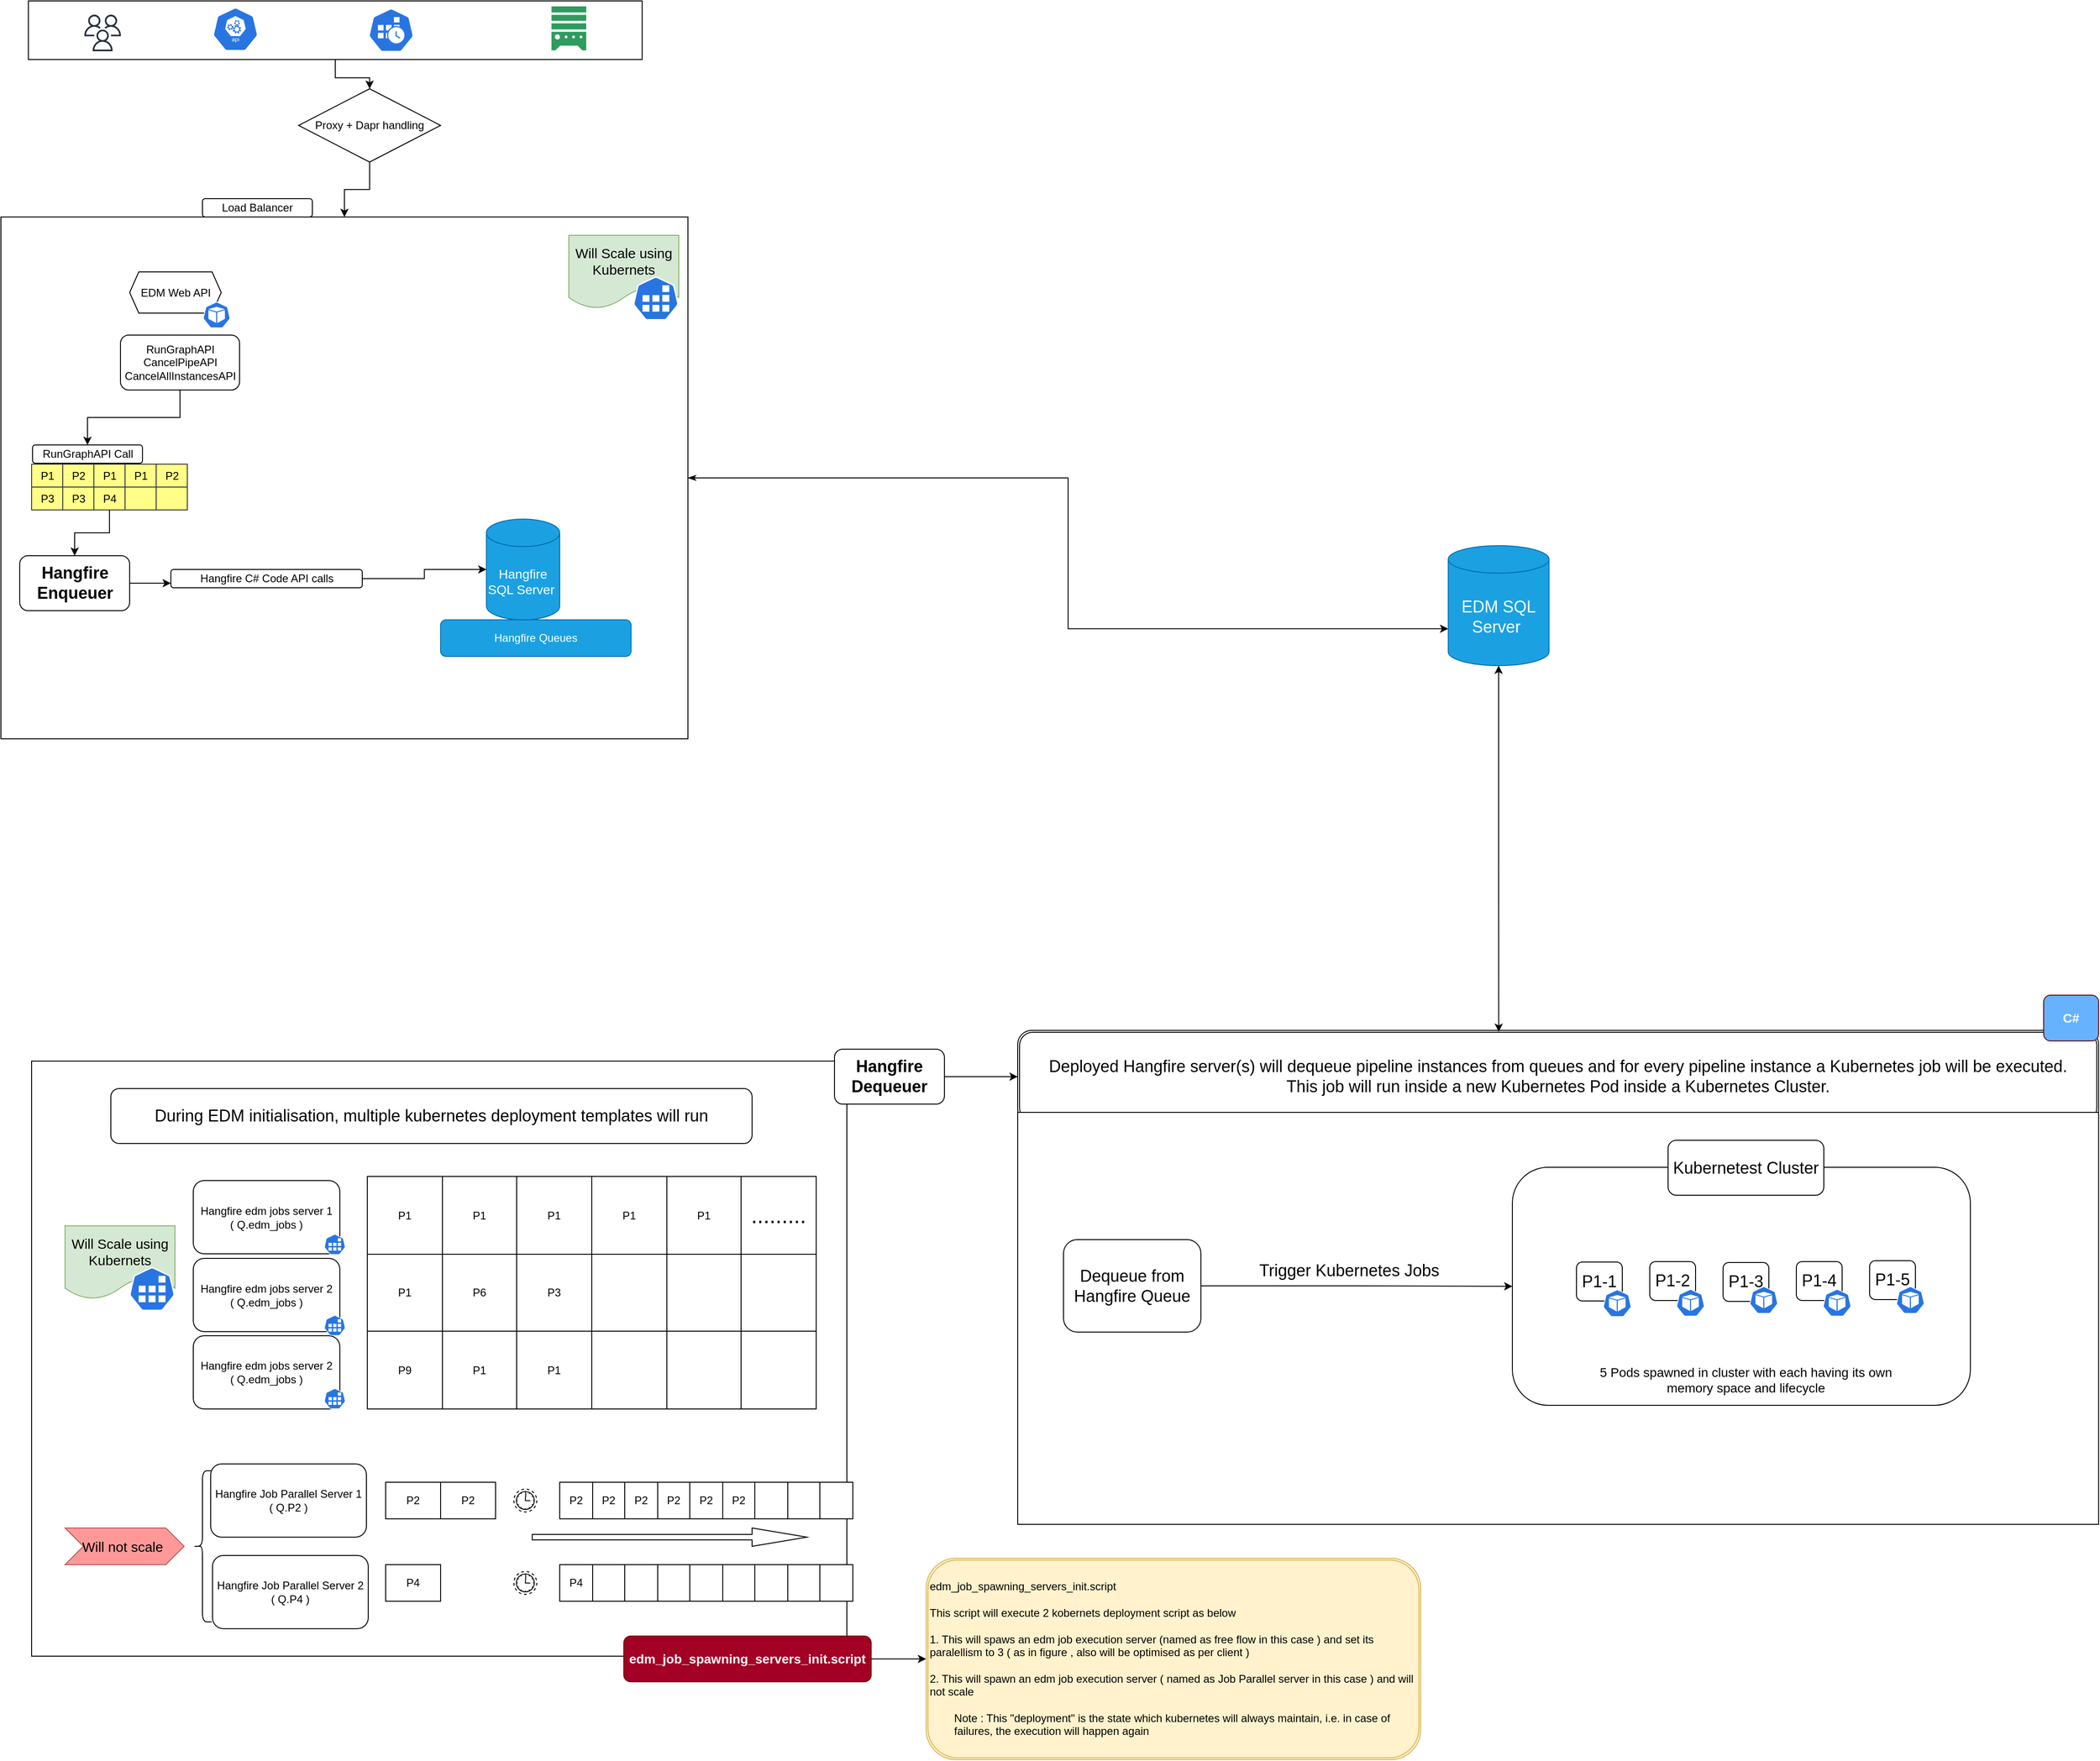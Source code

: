 <mxfile version="21.3.8" type="github">
  <diagram name="Page-1" id="MOXP-pCVDMppEyaVAeaV">
    <mxGraphModel dx="1290" dy="549" grid="1" gridSize="10" guides="1" tooltips="1" connect="1" arrows="1" fold="1" page="1" pageScale="1" pageWidth="850" pageHeight="1100" math="0" shadow="0">
      <root>
        <mxCell id="0" />
        <mxCell id="1" parent="0" />
        <mxCell id="CVq84EfsiKIbpJtznQB--6" style="edgeStyle=orthogonalEdgeStyle;rounded=0;orthogonalLoop=1;jettySize=auto;html=1;" parent="1" source="CVq84EfsiKIbpJtznQB--5" target="CVq84EfsiKIbpJtznQB--7" edge="1">
          <mxGeometry relative="1" as="geometry">
            <mxPoint x="395" y="120" as="targetPoint" />
          </mxGeometry>
        </mxCell>
        <mxCell id="CVq84EfsiKIbpJtznQB--5" value="" style="rounded=0;whiteSpace=wrap;html=1;" parent="1" vertex="1">
          <mxGeometry x="80" y="4" width="670" height="64" as="geometry" />
        </mxCell>
        <mxCell id="CVq84EfsiKIbpJtznQB--1" value="" style="sketch=0;outlineConnect=0;fontColor=#232F3E;gradientColor=none;fillColor=#232F3D;strokeColor=none;dashed=0;verticalLabelPosition=bottom;verticalAlign=top;align=center;html=1;fontSize=12;fontStyle=0;aspect=fixed;pointerEvents=1;shape=mxgraph.aws4.users;" parent="1" vertex="1">
          <mxGeometry x="141.04" y="19" width="40" height="40" as="geometry" />
        </mxCell>
        <mxCell id="CVq84EfsiKIbpJtznQB--2" value="" style="sketch=0;html=1;dashed=0;whitespace=wrap;fillColor=#2875E2;strokeColor=#ffffff;points=[[0.005,0.63,0],[0.1,0.2,0],[0.9,0.2,0],[0.5,0,0],[0.995,0.63,0],[0.72,0.99,0],[0.5,1,0],[0.28,0.99,0]];verticalLabelPosition=bottom;align=center;verticalAlign=top;shape=mxgraph.kubernetes.icon;prIcon=api" parent="1" vertex="1">
          <mxGeometry x="281.04" y="11" width="50" height="48" as="geometry" />
        </mxCell>
        <mxCell id="CVq84EfsiKIbpJtznQB--4" value="" style="sketch=0;html=1;aspect=fixed;strokeColor=none;shadow=0;align=center;fillColor=#2D9C5E;verticalAlign=top;labelPosition=center;verticalLabelPosition=bottom;shape=mxgraph.gcp2.external_data_resource" parent="1" vertex="1">
          <mxGeometry x="651.04" y="10" width="37.92" height="48" as="geometry" />
        </mxCell>
        <mxCell id="CVq84EfsiKIbpJtznQB--11" style="edgeStyle=orthogonalEdgeStyle;rounded=0;orthogonalLoop=1;jettySize=auto;html=1;exitX=0.5;exitY=1;exitDx=0;exitDy=0;entryX=0.5;entryY=0;entryDx=0;entryDy=0;" parent="1" source="CVq84EfsiKIbpJtznQB--7" target="CVq84EfsiKIbpJtznQB--9" edge="1">
          <mxGeometry relative="1" as="geometry" />
        </mxCell>
        <mxCell id="CVq84EfsiKIbpJtznQB--7" value="Proxy + Dapr handling" style="rhombus;whiteSpace=wrap;html=1;" parent="1" vertex="1">
          <mxGeometry x="375" y="100" width="155" height="80" as="geometry" />
        </mxCell>
        <mxCell id="p30hCLK2cFXqgigR1p2l-44" style="edgeStyle=orthogonalEdgeStyle;rounded=0;orthogonalLoop=1;jettySize=auto;html=1;entryX=0;entryY=0;entryDx=0;entryDy=90.75;entryPerimeter=0;startArrow=classicThin;startFill=1;" parent="1" source="CVq84EfsiKIbpJtznQB--9" target="p30hCLK2cFXqgigR1p2l-43" edge="1">
          <mxGeometry relative="1" as="geometry" />
        </mxCell>
        <mxCell id="CVq84EfsiKIbpJtznQB--9" value="" style="rounded=0;whiteSpace=wrap;html=1;" parent="1" vertex="1">
          <mxGeometry x="50" y="240" width="750" height="570" as="geometry" />
        </mxCell>
        <mxCell id="CVq84EfsiKIbpJtznQB--12" value="Load Balancer" style="rounded=1;whiteSpace=wrap;html=1;" parent="1" vertex="1">
          <mxGeometry x="270" y="220" width="120" height="20" as="geometry" />
        </mxCell>
        <mxCell id="CVq84EfsiKIbpJtznQB--20" value="" style="sketch=0;html=1;dashed=0;whitespace=wrap;fillColor=#2875E2;strokeColor=#ffffff;points=[[0.005,0.63,0],[0.1,0.2,0],[0.9,0.2,0],[0.5,0,0],[0.995,0.63,0],[0.72,0.99,0],[0.5,1,0],[0.28,0.99,0]];verticalLabelPosition=bottom;align=center;verticalAlign=top;shape=mxgraph.kubernetes.icon;prIcon=cronjob" parent="1" vertex="1">
          <mxGeometry x="451.04" y="12" width="50" height="48" as="geometry" />
        </mxCell>
        <mxCell id="CVq84EfsiKIbpJtznQB--46" value="" style="edgeStyle=orthogonalEdgeStyle;rounded=0;orthogonalLoop=1;jettySize=auto;html=1;" parent="1" source="CVq84EfsiKIbpJtznQB--25" target="CVq84EfsiKIbpJtznQB--44" edge="1">
          <mxGeometry relative="1" as="geometry" />
        </mxCell>
        <mxCell id="CVq84EfsiKIbpJtznQB--25" value="RunGraphAPI&lt;br&gt;CancelPipeAPI&lt;br&gt;CancelAllInstancesAPI" style="rounded=1;whiteSpace=wrap;html=1;" parent="1" vertex="1">
          <mxGeometry x="180.52" y="369" width="130" height="60" as="geometry" />
        </mxCell>
        <mxCell id="yTJ_lDOdrDvtbO3VLuqi-4" style="edgeStyle=orthogonalEdgeStyle;rounded=0;orthogonalLoop=1;jettySize=auto;html=1;" edge="1" parent="1" source="CVq84EfsiKIbpJtznQB--31" target="p30hCLK2cFXqgigR1p2l-4">
          <mxGeometry relative="1" as="geometry" />
        </mxCell>
        <mxCell id="CVq84EfsiKIbpJtznQB--31" value="" style="shape=table;startSize=0;container=1;collapsible=0;childLayout=tableLayout;fillColor=#ffff88;strokeColor=#36393d;" parent="1" vertex="1">
          <mxGeometry x="83.5" y="510" width="170" height="50" as="geometry" />
        </mxCell>
        <mxCell id="CVq84EfsiKIbpJtznQB--32" value="" style="shape=tableRow;horizontal=0;startSize=0;swimlaneHead=0;swimlaneBody=0;strokeColor=inherit;top=0;left=0;bottom=0;right=0;collapsible=0;dropTarget=0;fillColor=none;points=[[0,0.5],[1,0.5]];portConstraint=eastwest;" parent="CVq84EfsiKIbpJtznQB--31" vertex="1">
          <mxGeometry width="170" height="25" as="geometry" />
        </mxCell>
        <mxCell id="CVq84EfsiKIbpJtznQB--33" value="P1&lt;br&gt;" style="shape=partialRectangle;html=1;whiteSpace=wrap;connectable=0;strokeColor=inherit;overflow=hidden;fillColor=none;top=0;left=0;bottom=0;right=0;pointerEvents=1;" parent="CVq84EfsiKIbpJtznQB--32" vertex="1">
          <mxGeometry width="34" height="25" as="geometry">
            <mxRectangle width="34" height="25" as="alternateBounds" />
          </mxGeometry>
        </mxCell>
        <mxCell id="CVq84EfsiKIbpJtznQB--34" value="P2" style="shape=partialRectangle;html=1;whiteSpace=wrap;connectable=0;strokeColor=inherit;overflow=hidden;fillColor=none;top=0;left=0;bottom=0;right=0;pointerEvents=1;" parent="CVq84EfsiKIbpJtznQB--32" vertex="1">
          <mxGeometry x="34" width="34" height="25" as="geometry">
            <mxRectangle width="34" height="25" as="alternateBounds" />
          </mxGeometry>
        </mxCell>
        <mxCell id="CVq84EfsiKIbpJtznQB--35" value="P1" style="shape=partialRectangle;html=1;whiteSpace=wrap;connectable=0;strokeColor=inherit;overflow=hidden;fillColor=none;top=0;left=0;bottom=0;right=0;pointerEvents=1;" parent="CVq84EfsiKIbpJtznQB--32" vertex="1">
          <mxGeometry x="68" width="34" height="25" as="geometry">
            <mxRectangle width="34" height="25" as="alternateBounds" />
          </mxGeometry>
        </mxCell>
        <mxCell id="CVq84EfsiKIbpJtznQB--36" value="P1" style="shape=partialRectangle;html=1;whiteSpace=wrap;connectable=0;strokeColor=inherit;overflow=hidden;fillColor=none;top=0;left=0;bottom=0;right=0;pointerEvents=1;" parent="CVq84EfsiKIbpJtznQB--32" vertex="1">
          <mxGeometry x="102" width="34" height="25" as="geometry">
            <mxRectangle width="34" height="25" as="alternateBounds" />
          </mxGeometry>
        </mxCell>
        <mxCell id="CVq84EfsiKIbpJtznQB--37" value="P2" style="shape=partialRectangle;html=1;whiteSpace=wrap;connectable=0;strokeColor=inherit;overflow=hidden;fillColor=none;top=0;left=0;bottom=0;right=0;pointerEvents=1;" parent="CVq84EfsiKIbpJtznQB--32" vertex="1">
          <mxGeometry x="136" width="34" height="25" as="geometry">
            <mxRectangle width="34" height="25" as="alternateBounds" />
          </mxGeometry>
        </mxCell>
        <mxCell id="CVq84EfsiKIbpJtznQB--38" value="" style="shape=tableRow;horizontal=0;startSize=0;swimlaneHead=0;swimlaneBody=0;strokeColor=inherit;top=0;left=0;bottom=0;right=0;collapsible=0;dropTarget=0;fillColor=none;points=[[0,0.5],[1,0.5]];portConstraint=eastwest;" parent="CVq84EfsiKIbpJtznQB--31" vertex="1">
          <mxGeometry y="25" width="170" height="25" as="geometry" />
        </mxCell>
        <mxCell id="CVq84EfsiKIbpJtznQB--39" value="P3" style="shape=partialRectangle;html=1;whiteSpace=wrap;connectable=0;strokeColor=inherit;overflow=hidden;fillColor=none;top=0;left=0;bottom=0;right=0;pointerEvents=1;" parent="CVq84EfsiKIbpJtznQB--38" vertex="1">
          <mxGeometry width="34" height="25" as="geometry">
            <mxRectangle width="34" height="25" as="alternateBounds" />
          </mxGeometry>
        </mxCell>
        <mxCell id="CVq84EfsiKIbpJtznQB--40" value="P3" style="shape=partialRectangle;html=1;whiteSpace=wrap;connectable=0;strokeColor=inherit;overflow=hidden;fillColor=none;top=0;left=0;bottom=0;right=0;pointerEvents=1;" parent="CVq84EfsiKIbpJtznQB--38" vertex="1">
          <mxGeometry x="34" width="34" height="25" as="geometry">
            <mxRectangle width="34" height="25" as="alternateBounds" />
          </mxGeometry>
        </mxCell>
        <mxCell id="CVq84EfsiKIbpJtznQB--41" value="P4" style="shape=partialRectangle;html=1;whiteSpace=wrap;connectable=0;strokeColor=inherit;overflow=hidden;fillColor=none;top=0;left=0;bottom=0;right=0;pointerEvents=1;" parent="CVq84EfsiKIbpJtznQB--38" vertex="1">
          <mxGeometry x="68" width="34" height="25" as="geometry">
            <mxRectangle width="34" height="25" as="alternateBounds" />
          </mxGeometry>
        </mxCell>
        <mxCell id="CVq84EfsiKIbpJtznQB--42" value="" style="shape=partialRectangle;html=1;whiteSpace=wrap;connectable=0;strokeColor=inherit;overflow=hidden;fillColor=none;top=0;left=0;bottom=0;right=0;pointerEvents=1;" parent="CVq84EfsiKIbpJtznQB--38" vertex="1">
          <mxGeometry x="102" width="34" height="25" as="geometry">
            <mxRectangle width="34" height="25" as="alternateBounds" />
          </mxGeometry>
        </mxCell>
        <mxCell id="CVq84EfsiKIbpJtznQB--43" value="" style="shape=partialRectangle;html=1;whiteSpace=wrap;connectable=0;strokeColor=inherit;overflow=hidden;fillColor=none;top=0;left=0;bottom=0;right=0;pointerEvents=1;" parent="CVq84EfsiKIbpJtznQB--38" vertex="1">
          <mxGeometry x="136" width="34" height="25" as="geometry">
            <mxRectangle width="34" height="25" as="alternateBounds" />
          </mxGeometry>
        </mxCell>
        <mxCell id="CVq84EfsiKIbpJtznQB--44" value="RunGraphAPI Call" style="rounded=1;whiteSpace=wrap;html=1;" parent="1" vertex="1">
          <mxGeometry x="84.54" y="489" width="120" height="20" as="geometry" />
        </mxCell>
        <mxCell id="9WHqVot7EANsSnxxSBrx-16" value="" style="group" parent="1" vertex="1" connectable="0">
          <mxGeometry x="190.52" y="300" width="110" height="64" as="geometry" />
        </mxCell>
        <mxCell id="CVq84EfsiKIbpJtznQB--13" value="EDM Web API" style="shape=hexagon;perimeter=hexagonPerimeter2;whiteSpace=wrap;html=1;fixedSize=1;size=10;" parent="9WHqVot7EANsSnxxSBrx-16" vertex="1">
          <mxGeometry width="100" height="45" as="geometry" />
        </mxCell>
        <mxCell id="CVq84EfsiKIbpJtznQB--21" value="" style="sketch=0;html=1;dashed=0;whitespace=wrap;fillColor=#2875E2;strokeColor=#ffffff;points=[[0.005,0.63,0],[0.1,0.2,0],[0.9,0.2,0],[0.5,0,0],[0.995,0.63,0],[0.72,0.99,0],[0.5,1,0],[0.28,0.99,0]];verticalLabelPosition=bottom;align=center;verticalAlign=top;shape=mxgraph.kubernetes.icon;prIcon=pod" parent="9WHqVot7EANsSnxxSBrx-16" vertex="1">
          <mxGeometry x="80" y="30" width="30" height="34" as="geometry" />
        </mxCell>
        <mxCell id="9WHqVot7EANsSnxxSBrx-21" value="" style="group;" parent="1" vertex="1" connectable="0">
          <mxGeometry x="670" y="260" width="120" height="93" as="geometry" />
        </mxCell>
        <mxCell id="CVq84EfsiKIbpJtznQB--19" value="&lt;font style=&quot;font-size: 15px;&quot;&gt;Will Scale using Kubernets&lt;/font&gt;" style="shape=document;whiteSpace=wrap;html=1;boundedLbl=1;movable=1;resizable=1;rotatable=1;deletable=1;editable=1;locked=0;connectable=1;fillColor=#d5e8d4;strokeColor=#82b366;" parent="9WHqVot7EANsSnxxSBrx-21" vertex="1">
          <mxGeometry width="120" height="80" as="geometry" />
        </mxCell>
        <mxCell id="CVq84EfsiKIbpJtznQB--18" value="" style="sketch=0;html=1;dashed=0;whitespace=wrap;fillColor=#2875E2;strokeColor=#ffffff;points=[[0.005,0.63,0],[0.1,0.2,0],[0.9,0.2,0],[0.5,0,0],[0.995,0.63,0],[0.72,0.99,0],[0.5,1,0],[0.28,0.99,0]];verticalLabelPosition=bottom;align=center;verticalAlign=top;shape=mxgraph.kubernetes.icon;prIcon=job" parent="9WHqVot7EANsSnxxSBrx-21" vertex="1">
          <mxGeometry x="70" y="45" width="50" height="48" as="geometry" />
        </mxCell>
        <mxCell id="ERThmsmV8_UrYjw-Gq1N-9" value="&lt;font style=&quot;font-size: 14px;&quot;&gt;Hangfire SQL Server&amp;nbsp;&lt;/font&gt;" style="shape=cylinder3;whiteSpace=wrap;html=1;boundedLbl=1;backgroundOutline=1;size=15;fillColor=#1ba1e2;fontColor=#ffffff;strokeColor=#006EAF;" parent="1" vertex="1">
          <mxGeometry x="580" y="570" width="80" height="110" as="geometry" />
        </mxCell>
        <mxCell id="yTJ_lDOdrDvtbO3VLuqi-3" style="edgeStyle=orthogonalEdgeStyle;rounded=0;orthogonalLoop=1;jettySize=auto;html=1;exitX=1;exitY=0.5;exitDx=0;exitDy=0;" edge="1" parent="1" source="ERThmsmV8_UrYjw-Gq1N-15" target="ERThmsmV8_UrYjw-Gq1N-9">
          <mxGeometry relative="1" as="geometry" />
        </mxCell>
        <mxCell id="ERThmsmV8_UrYjw-Gq1N-15" value="Hangfire C# Code API calls" style="rounded=1;whiteSpace=wrap;html=1;" parent="1" vertex="1">
          <mxGeometry x="235.52" y="625" width="208.96" height="20" as="geometry" />
        </mxCell>
        <mxCell id="ERThmsmV8_UrYjw-Gq1N-58" value="Hangfire Queues" style="rounded=1;whiteSpace=wrap;html=1;fillColor=#1ba1e2;fontColor=#ffffff;strokeColor=#006EAF;" parent="1" vertex="1">
          <mxGeometry x="530" y="680" width="207.92" height="40" as="geometry" />
        </mxCell>
        <mxCell id="ERThmsmV8_UrYjw-Gq1N-74" value="" style="rounded=0;whiteSpace=wrap;html=1;" parent="1" vertex="1">
          <mxGeometry x="83.5" y="1162" width="890" height="650" as="geometry" />
        </mxCell>
        <mxCell id="g4c7lUzqBWqTi5ui5CZP-1" value="During EDM initialisation, multiple kubernetes deployment templates will run" style="rounded=1;whiteSpace=wrap;html=1;fontSize=18;" parent="1" vertex="1">
          <mxGeometry x="170" y="1192" width="700" height="60" as="geometry" />
        </mxCell>
        <mxCell id="g4c7lUzqBWqTi5ui5CZP-2" value="&lt;div&gt;Hangfire edm jobs server 1&lt;/div&gt;&lt;div&gt;&lt;/div&gt;( Q.edm_jobs&lt;span style=&quot;background-color: initial;&quot;&gt;&amp;nbsp;)&lt;/span&gt;" style="rounded=1;whiteSpace=wrap;html=1;" parent="1" vertex="1">
          <mxGeometry x="260" y="1292.5" width="160" height="80" as="geometry" />
        </mxCell>
        <mxCell id="g4c7lUzqBWqTi5ui5CZP-3" value="" style="group;" parent="1" vertex="1" connectable="0">
          <mxGeometry x="120" y="1342" width="120" height="93" as="geometry" />
        </mxCell>
        <mxCell id="g4c7lUzqBWqTi5ui5CZP-4" value="&lt;font style=&quot;font-size: 15px;&quot;&gt;Will Scale using Kubernets&lt;/font&gt;" style="shape=document;whiteSpace=wrap;html=1;boundedLbl=1;movable=1;resizable=1;rotatable=1;deletable=1;editable=1;locked=0;connectable=1;fillColor=#d5e8d4;strokeColor=#82b366;" parent="g4c7lUzqBWqTi5ui5CZP-3" vertex="1">
          <mxGeometry width="120" height="80" as="geometry" />
        </mxCell>
        <mxCell id="g4c7lUzqBWqTi5ui5CZP-5" value="" style="sketch=0;html=1;dashed=0;whitespace=wrap;fillColor=#2875E2;strokeColor=#ffffff;points=[[0.005,0.63,0],[0.1,0.2,0],[0.9,0.2,0],[0.5,0,0],[0.995,0.63,0],[0.72,0.99,0],[0.5,1,0],[0.28,0.99,0]];verticalLabelPosition=bottom;align=center;verticalAlign=top;shape=mxgraph.kubernetes.icon;prIcon=job" parent="g4c7lUzqBWqTi5ui5CZP-3" vertex="1">
          <mxGeometry x="70" y="45" width="50" height="48" as="geometry" />
        </mxCell>
        <mxCell id="g4c7lUzqBWqTi5ui5CZP-6" value="&lt;div style=&quot;border-color: var(--border-color);&quot;&gt;Hangfire edm jobs server 2&lt;/div&gt;&lt;div style=&quot;border-color: var(--border-color);&quot;&gt;&lt;/div&gt;( Q.edm_jobs&amp;nbsp;)" style="rounded=1;whiteSpace=wrap;html=1;" parent="1" vertex="1">
          <mxGeometry x="260" y="1377.5" width="160" height="80" as="geometry" />
        </mxCell>
        <mxCell id="g4c7lUzqBWqTi5ui5CZP-7" value="&lt;div style=&quot;border-color: var(--border-color);&quot;&gt;Hangfire edm jobs server 2&lt;/div&gt;&lt;div style=&quot;border-color: var(--border-color);&quot;&gt;&lt;/div&gt;( Q.edm_jobs&amp;nbsp;)" style="rounded=1;whiteSpace=wrap;html=1;" parent="1" vertex="1">
          <mxGeometry x="260" y="1462" width="160" height="80" as="geometry" />
        </mxCell>
        <mxCell id="g4c7lUzqBWqTi5ui5CZP-8" value="" style="shape=table;startSize=0;container=1;collapsible=0;childLayout=tableLayout;" parent="1" vertex="1">
          <mxGeometry x="450" y="1288" width="490" height="254" as="geometry" />
        </mxCell>
        <mxCell id="g4c7lUzqBWqTi5ui5CZP-9" value="" style="shape=tableRow;horizontal=0;startSize=0;swimlaneHead=0;swimlaneBody=0;strokeColor=inherit;top=0;left=0;bottom=0;right=0;collapsible=0;dropTarget=0;fillColor=none;points=[[0,0.5],[1,0.5]];portConstraint=eastwest;" parent="g4c7lUzqBWqTi5ui5CZP-8" vertex="1">
          <mxGeometry width="490" height="85" as="geometry" />
        </mxCell>
        <mxCell id="g4c7lUzqBWqTi5ui5CZP-10" value="P1" style="shape=partialRectangle;html=1;whiteSpace=wrap;connectable=0;strokeColor=inherit;overflow=hidden;fillColor=none;top=0;left=0;bottom=0;right=0;pointerEvents=1;" parent="g4c7lUzqBWqTi5ui5CZP-9" vertex="1">
          <mxGeometry width="82" height="85" as="geometry">
            <mxRectangle width="82" height="85" as="alternateBounds" />
          </mxGeometry>
        </mxCell>
        <mxCell id="g4c7lUzqBWqTi5ui5CZP-11" value="P1" style="shape=partialRectangle;html=1;whiteSpace=wrap;connectable=0;strokeColor=inherit;overflow=hidden;fillColor=none;top=0;left=0;bottom=0;right=0;pointerEvents=1;" parent="g4c7lUzqBWqTi5ui5CZP-9" vertex="1">
          <mxGeometry x="82" width="81" height="85" as="geometry">
            <mxRectangle width="81" height="85" as="alternateBounds" />
          </mxGeometry>
        </mxCell>
        <mxCell id="g4c7lUzqBWqTi5ui5CZP-12" value="P1" style="shape=partialRectangle;html=1;whiteSpace=wrap;connectable=0;strokeColor=inherit;overflow=hidden;fillColor=none;top=0;left=0;bottom=0;right=0;pointerEvents=1;" parent="g4c7lUzqBWqTi5ui5CZP-9" vertex="1">
          <mxGeometry x="163" width="82" height="85" as="geometry">
            <mxRectangle width="82" height="85" as="alternateBounds" />
          </mxGeometry>
        </mxCell>
        <mxCell id="g4c7lUzqBWqTi5ui5CZP-13" value="P1" style="shape=partialRectangle;html=1;whiteSpace=wrap;connectable=0;strokeColor=inherit;overflow=hidden;fillColor=none;top=0;left=0;bottom=0;right=0;pointerEvents=1;" parent="g4c7lUzqBWqTi5ui5CZP-9" vertex="1">
          <mxGeometry x="245" width="82" height="85" as="geometry">
            <mxRectangle width="82" height="85" as="alternateBounds" />
          </mxGeometry>
        </mxCell>
        <mxCell id="g4c7lUzqBWqTi5ui5CZP-14" value="P1" style="shape=partialRectangle;html=1;whiteSpace=wrap;connectable=0;strokeColor=inherit;overflow=hidden;fillColor=none;top=0;left=0;bottom=0;right=0;pointerEvents=1;" parent="g4c7lUzqBWqTi5ui5CZP-9" vertex="1">
          <mxGeometry x="327" width="81" height="85" as="geometry">
            <mxRectangle width="81" height="85" as="alternateBounds" />
          </mxGeometry>
        </mxCell>
        <mxCell id="g4c7lUzqBWqTi5ui5CZP-15" value="&lt;font style=&quot;font-size: 24px;&quot;&gt;.........&lt;/font&gt;" style="shape=partialRectangle;html=1;whiteSpace=wrap;connectable=0;strokeColor=inherit;overflow=hidden;fillColor=none;top=0;left=0;bottom=0;right=0;pointerEvents=1;" parent="g4c7lUzqBWqTi5ui5CZP-9" vertex="1">
          <mxGeometry x="408" width="82" height="85" as="geometry">
            <mxRectangle width="82" height="85" as="alternateBounds" />
          </mxGeometry>
        </mxCell>
        <mxCell id="g4c7lUzqBWqTi5ui5CZP-16" value="" style="shape=tableRow;horizontal=0;startSize=0;swimlaneHead=0;swimlaneBody=0;strokeColor=inherit;top=0;left=0;bottom=0;right=0;collapsible=0;dropTarget=0;fillColor=none;points=[[0,0.5],[1,0.5]];portConstraint=eastwest;" parent="g4c7lUzqBWqTi5ui5CZP-8" vertex="1">
          <mxGeometry y="85" width="490" height="84" as="geometry" />
        </mxCell>
        <mxCell id="g4c7lUzqBWqTi5ui5CZP-17" value="P1" style="shape=partialRectangle;html=1;whiteSpace=wrap;connectable=0;strokeColor=inherit;overflow=hidden;fillColor=none;top=0;left=0;bottom=0;right=0;pointerEvents=1;" parent="g4c7lUzqBWqTi5ui5CZP-16" vertex="1">
          <mxGeometry width="82" height="84" as="geometry">
            <mxRectangle width="82" height="84" as="alternateBounds" />
          </mxGeometry>
        </mxCell>
        <mxCell id="g4c7lUzqBWqTi5ui5CZP-18" value="P6" style="shape=partialRectangle;html=1;whiteSpace=wrap;connectable=0;strokeColor=inherit;overflow=hidden;fillColor=none;top=0;left=0;bottom=0;right=0;pointerEvents=1;" parent="g4c7lUzqBWqTi5ui5CZP-16" vertex="1">
          <mxGeometry x="82" width="81" height="84" as="geometry">
            <mxRectangle width="81" height="84" as="alternateBounds" />
          </mxGeometry>
        </mxCell>
        <mxCell id="g4c7lUzqBWqTi5ui5CZP-19" value="P3" style="shape=partialRectangle;html=1;whiteSpace=wrap;connectable=0;strokeColor=inherit;overflow=hidden;fillColor=none;top=0;left=0;bottom=0;right=0;pointerEvents=1;" parent="g4c7lUzqBWqTi5ui5CZP-16" vertex="1">
          <mxGeometry x="163" width="82" height="84" as="geometry">
            <mxRectangle width="82" height="84" as="alternateBounds" />
          </mxGeometry>
        </mxCell>
        <mxCell id="g4c7lUzqBWqTi5ui5CZP-20" value="" style="shape=partialRectangle;html=1;whiteSpace=wrap;connectable=0;strokeColor=inherit;overflow=hidden;fillColor=none;top=0;left=0;bottom=0;right=0;pointerEvents=1;" parent="g4c7lUzqBWqTi5ui5CZP-16" vertex="1">
          <mxGeometry x="245" width="82" height="84" as="geometry">
            <mxRectangle width="82" height="84" as="alternateBounds" />
          </mxGeometry>
        </mxCell>
        <mxCell id="g4c7lUzqBWqTi5ui5CZP-21" value="" style="shape=partialRectangle;html=1;whiteSpace=wrap;connectable=0;strokeColor=inherit;overflow=hidden;fillColor=none;top=0;left=0;bottom=0;right=0;pointerEvents=1;" parent="g4c7lUzqBWqTi5ui5CZP-16" vertex="1">
          <mxGeometry x="327" width="81" height="84" as="geometry">
            <mxRectangle width="81" height="84" as="alternateBounds" />
          </mxGeometry>
        </mxCell>
        <mxCell id="g4c7lUzqBWqTi5ui5CZP-22" value="" style="shape=partialRectangle;html=1;whiteSpace=wrap;connectable=0;strokeColor=inherit;overflow=hidden;fillColor=none;top=0;left=0;bottom=0;right=0;pointerEvents=1;" parent="g4c7lUzqBWqTi5ui5CZP-16" vertex="1">
          <mxGeometry x="408" width="82" height="84" as="geometry">
            <mxRectangle width="82" height="84" as="alternateBounds" />
          </mxGeometry>
        </mxCell>
        <mxCell id="g4c7lUzqBWqTi5ui5CZP-23" value="" style="shape=tableRow;horizontal=0;startSize=0;swimlaneHead=0;swimlaneBody=0;strokeColor=inherit;top=0;left=0;bottom=0;right=0;collapsible=0;dropTarget=0;fillColor=none;points=[[0,0.5],[1,0.5]];portConstraint=eastwest;" parent="g4c7lUzqBWqTi5ui5CZP-8" vertex="1">
          <mxGeometry y="169" width="490" height="85" as="geometry" />
        </mxCell>
        <mxCell id="g4c7lUzqBWqTi5ui5CZP-24" value="P9" style="shape=partialRectangle;html=1;whiteSpace=wrap;connectable=0;strokeColor=inherit;overflow=hidden;fillColor=none;top=0;left=0;bottom=0;right=0;pointerEvents=1;" parent="g4c7lUzqBWqTi5ui5CZP-23" vertex="1">
          <mxGeometry width="82" height="85" as="geometry">
            <mxRectangle width="82" height="85" as="alternateBounds" />
          </mxGeometry>
        </mxCell>
        <mxCell id="g4c7lUzqBWqTi5ui5CZP-25" value="P1" style="shape=partialRectangle;html=1;whiteSpace=wrap;connectable=0;strokeColor=inherit;overflow=hidden;fillColor=none;top=0;left=0;bottom=0;right=0;pointerEvents=1;" parent="g4c7lUzqBWqTi5ui5CZP-23" vertex="1">
          <mxGeometry x="82" width="81" height="85" as="geometry">
            <mxRectangle width="81" height="85" as="alternateBounds" />
          </mxGeometry>
        </mxCell>
        <mxCell id="g4c7lUzqBWqTi5ui5CZP-26" value="P1" style="shape=partialRectangle;html=1;whiteSpace=wrap;connectable=0;strokeColor=inherit;overflow=hidden;fillColor=none;top=0;left=0;bottom=0;right=0;pointerEvents=1;" parent="g4c7lUzqBWqTi5ui5CZP-23" vertex="1">
          <mxGeometry x="163" width="82" height="85" as="geometry">
            <mxRectangle width="82" height="85" as="alternateBounds" />
          </mxGeometry>
        </mxCell>
        <mxCell id="g4c7lUzqBWqTi5ui5CZP-27" value="" style="shape=partialRectangle;html=1;whiteSpace=wrap;connectable=0;strokeColor=inherit;overflow=hidden;fillColor=none;top=0;left=0;bottom=0;right=0;pointerEvents=1;" parent="g4c7lUzqBWqTi5ui5CZP-23" vertex="1">
          <mxGeometry x="245" width="82" height="85" as="geometry">
            <mxRectangle width="82" height="85" as="alternateBounds" />
          </mxGeometry>
        </mxCell>
        <mxCell id="g4c7lUzqBWqTi5ui5CZP-28" value="" style="shape=partialRectangle;html=1;whiteSpace=wrap;connectable=0;strokeColor=inherit;overflow=hidden;fillColor=none;top=0;left=0;bottom=0;right=0;pointerEvents=1;" parent="g4c7lUzqBWqTi5ui5CZP-23" vertex="1">
          <mxGeometry x="327" width="81" height="85" as="geometry">
            <mxRectangle width="81" height="85" as="alternateBounds" />
          </mxGeometry>
        </mxCell>
        <mxCell id="g4c7lUzqBWqTi5ui5CZP-29" value="" style="shape=partialRectangle;html=1;whiteSpace=wrap;connectable=0;strokeColor=inherit;overflow=hidden;fillColor=none;top=0;left=0;bottom=0;right=0;pointerEvents=1;" parent="g4c7lUzqBWqTi5ui5CZP-23" vertex="1">
          <mxGeometry x="408" width="82" height="85" as="geometry">
            <mxRectangle width="82" height="85" as="alternateBounds" />
          </mxGeometry>
        </mxCell>
        <mxCell id="g4c7lUzqBWqTi5ui5CZP-30" value="&lt;div&gt;Hangfire Job Parallel Server 1&lt;/div&gt;&lt;div&gt;&lt;/div&gt;( Q.P2&lt;span style=&quot;background-color: initial;&quot;&gt;&amp;nbsp;)&lt;/span&gt;" style="rounded=1;whiteSpace=wrap;html=1;" parent="1" vertex="1">
          <mxGeometry x="279" y="1602" width="170" height="80" as="geometry" />
        </mxCell>
        <mxCell id="g4c7lUzqBWqTi5ui5CZP-31" value="&lt;div&gt;Hangfire Job Parallel Server 2&lt;/div&gt;&lt;div&gt;&lt;/div&gt;( Q.P4&lt;span style=&quot;background-color: initial;&quot;&gt;&amp;nbsp;)&lt;/span&gt;" style="rounded=1;whiteSpace=wrap;html=1;" parent="1" vertex="1">
          <mxGeometry x="281" y="1702" width="170" height="80" as="geometry" />
        </mxCell>
        <mxCell id="g4c7lUzqBWqTi5ui5CZP-33" value="Will not scale&amp;nbsp;" style="shape=step;perimeter=stepPerimeter;whiteSpace=wrap;html=1;fixedSize=1;fillColor=#FF9999;strokeColor=#b85450;fontSize=15;" parent="1" vertex="1">
          <mxGeometry x="120" y="1672" width="130" height="40" as="geometry" />
        </mxCell>
        <mxCell id="g4c7lUzqBWqTi5ui5CZP-34" value="" style="shape=curlyBracket;whiteSpace=wrap;html=1;rounded=1;labelPosition=left;verticalLabelPosition=middle;align=right;verticalAlign=middle;" parent="1" vertex="1">
          <mxGeometry x="260" y="1609.5" width="20" height="165" as="geometry" />
        </mxCell>
        <mxCell id="g4c7lUzqBWqTi5ui5CZP-47" value="" style="shape=table;startSize=0;container=1;collapsible=0;childLayout=tableLayout;" parent="1" vertex="1">
          <mxGeometry x="470" y="1622" width="120" height="40" as="geometry" />
        </mxCell>
        <mxCell id="g4c7lUzqBWqTi5ui5CZP-48" value="" style="shape=tableRow;horizontal=0;startSize=0;swimlaneHead=0;swimlaneBody=0;strokeColor=inherit;top=0;left=0;bottom=0;right=0;collapsible=0;dropTarget=0;fillColor=none;points=[[0,0.5],[1,0.5]];portConstraint=eastwest;" parent="g4c7lUzqBWqTi5ui5CZP-47" vertex="1">
          <mxGeometry width="120" height="40" as="geometry" />
        </mxCell>
        <mxCell id="g4c7lUzqBWqTi5ui5CZP-49" value="P2" style="shape=partialRectangle;html=1;whiteSpace=wrap;connectable=0;strokeColor=inherit;overflow=hidden;fillColor=none;top=0;left=0;bottom=0;right=0;pointerEvents=1;" parent="g4c7lUzqBWqTi5ui5CZP-48" vertex="1">
          <mxGeometry width="60" height="40" as="geometry">
            <mxRectangle width="60" height="40" as="alternateBounds" />
          </mxGeometry>
        </mxCell>
        <mxCell id="g4c7lUzqBWqTi5ui5CZP-50" value="P2" style="shape=partialRectangle;html=1;whiteSpace=wrap;connectable=0;strokeColor=inherit;overflow=hidden;fillColor=none;top=0;left=0;bottom=0;right=0;pointerEvents=1;" parent="g4c7lUzqBWqTi5ui5CZP-48" vertex="1">
          <mxGeometry x="60" width="60" height="40" as="geometry">
            <mxRectangle width="60" height="40" as="alternateBounds" />
          </mxGeometry>
        </mxCell>
        <mxCell id="g4c7lUzqBWqTi5ui5CZP-51" value="" style="shape=table;startSize=0;container=1;collapsible=0;childLayout=tableLayout;" parent="1" vertex="1">
          <mxGeometry x="660" y="1622" width="320" height="40" as="geometry" />
        </mxCell>
        <mxCell id="g4c7lUzqBWqTi5ui5CZP-52" value="" style="shape=tableRow;horizontal=0;startSize=0;swimlaneHead=0;swimlaneBody=0;strokeColor=inherit;top=0;left=0;bottom=0;right=0;collapsible=0;dropTarget=0;fillColor=none;points=[[0,0.5],[1,0.5]];portConstraint=eastwest;" parent="g4c7lUzqBWqTi5ui5CZP-51" vertex="1">
          <mxGeometry width="320" height="40" as="geometry" />
        </mxCell>
        <mxCell id="g4c7lUzqBWqTi5ui5CZP-53" value="P2" style="shape=partialRectangle;html=1;whiteSpace=wrap;connectable=0;strokeColor=inherit;overflow=hidden;fillColor=none;top=0;left=0;bottom=0;right=0;pointerEvents=1;" parent="g4c7lUzqBWqTi5ui5CZP-52" vertex="1">
          <mxGeometry width="36" height="40" as="geometry">
            <mxRectangle width="36" height="40" as="alternateBounds" />
          </mxGeometry>
        </mxCell>
        <mxCell id="g4c7lUzqBWqTi5ui5CZP-54" value="P2" style="shape=partialRectangle;html=1;whiteSpace=wrap;connectable=0;strokeColor=inherit;overflow=hidden;fillColor=none;top=0;left=0;bottom=0;right=0;pointerEvents=1;" parent="g4c7lUzqBWqTi5ui5CZP-52" vertex="1">
          <mxGeometry x="36" width="35" height="40" as="geometry">
            <mxRectangle width="35" height="40" as="alternateBounds" />
          </mxGeometry>
        </mxCell>
        <mxCell id="g4c7lUzqBWqTi5ui5CZP-55" value="P2" style="shape=partialRectangle;html=1;whiteSpace=wrap;connectable=0;strokeColor=inherit;overflow=hidden;fillColor=none;top=0;left=0;bottom=0;right=0;pointerEvents=1;" parent="g4c7lUzqBWqTi5ui5CZP-52" vertex="1">
          <mxGeometry x="71" width="36" height="40" as="geometry">
            <mxRectangle width="36" height="40" as="alternateBounds" />
          </mxGeometry>
        </mxCell>
        <mxCell id="g4c7lUzqBWqTi5ui5CZP-56" value="P2" style="shape=partialRectangle;html=1;whiteSpace=wrap;connectable=0;strokeColor=inherit;overflow=hidden;fillColor=none;top=0;left=0;bottom=0;right=0;pointerEvents=1;" parent="g4c7lUzqBWqTi5ui5CZP-52" vertex="1">
          <mxGeometry x="107" width="35" height="40" as="geometry">
            <mxRectangle width="35" height="40" as="alternateBounds" />
          </mxGeometry>
        </mxCell>
        <mxCell id="g4c7lUzqBWqTi5ui5CZP-57" value="P2" style="shape=partialRectangle;html=1;whiteSpace=wrap;connectable=0;strokeColor=inherit;overflow=hidden;fillColor=none;top=0;left=0;bottom=0;right=0;pointerEvents=1;" parent="g4c7lUzqBWqTi5ui5CZP-52" vertex="1">
          <mxGeometry x="142" width="36" height="40" as="geometry">
            <mxRectangle width="36" height="40" as="alternateBounds" />
          </mxGeometry>
        </mxCell>
        <mxCell id="g4c7lUzqBWqTi5ui5CZP-58" value="P2" style="shape=partialRectangle;html=1;whiteSpace=wrap;connectable=0;strokeColor=inherit;overflow=hidden;fillColor=none;top=0;left=0;bottom=0;right=0;pointerEvents=1;" parent="g4c7lUzqBWqTi5ui5CZP-52" vertex="1">
          <mxGeometry x="178" width="35" height="40" as="geometry">
            <mxRectangle width="35" height="40" as="alternateBounds" />
          </mxGeometry>
        </mxCell>
        <mxCell id="g4c7lUzqBWqTi5ui5CZP-59" value="" style="shape=partialRectangle;html=1;whiteSpace=wrap;connectable=0;strokeColor=inherit;overflow=hidden;fillColor=none;top=0;left=0;bottom=0;right=0;pointerEvents=1;" parent="g4c7lUzqBWqTi5ui5CZP-52" vertex="1">
          <mxGeometry x="213" width="36" height="40" as="geometry">
            <mxRectangle width="36" height="40" as="alternateBounds" />
          </mxGeometry>
        </mxCell>
        <mxCell id="g4c7lUzqBWqTi5ui5CZP-60" value="" style="shape=partialRectangle;html=1;whiteSpace=wrap;connectable=0;strokeColor=inherit;overflow=hidden;fillColor=none;top=0;left=0;bottom=0;right=0;pointerEvents=1;" parent="g4c7lUzqBWqTi5ui5CZP-52" vertex="1">
          <mxGeometry x="249" width="35" height="40" as="geometry">
            <mxRectangle width="35" height="40" as="alternateBounds" />
          </mxGeometry>
        </mxCell>
        <mxCell id="g4c7lUzqBWqTi5ui5CZP-61" value="" style="shape=partialRectangle;html=1;whiteSpace=wrap;connectable=0;strokeColor=inherit;overflow=hidden;fillColor=none;top=0;left=0;bottom=0;right=0;pointerEvents=1;" parent="g4c7lUzqBWqTi5ui5CZP-52" vertex="1">
          <mxGeometry x="284" width="36" height="40" as="geometry">
            <mxRectangle width="36" height="40" as="alternateBounds" />
          </mxGeometry>
        </mxCell>
        <mxCell id="g4c7lUzqBWqTi5ui5CZP-62" value="" style="shape=table;startSize=0;container=1;collapsible=0;childLayout=tableLayout;" parent="1" vertex="1">
          <mxGeometry x="470" y="1712" width="60" height="40" as="geometry" />
        </mxCell>
        <mxCell id="g4c7lUzqBWqTi5ui5CZP-63" value="" style="shape=tableRow;horizontal=0;startSize=0;swimlaneHead=0;swimlaneBody=0;strokeColor=inherit;top=0;left=0;bottom=0;right=0;collapsible=0;dropTarget=0;fillColor=none;points=[[0,0.5],[1,0.5]];portConstraint=eastwest;" parent="g4c7lUzqBWqTi5ui5CZP-62" vertex="1">
          <mxGeometry width="60" height="40" as="geometry" />
        </mxCell>
        <mxCell id="g4c7lUzqBWqTi5ui5CZP-64" value="P4" style="shape=partialRectangle;html=1;whiteSpace=wrap;connectable=0;strokeColor=inherit;overflow=hidden;fillColor=none;top=0;left=0;bottom=0;right=0;pointerEvents=1;" parent="g4c7lUzqBWqTi5ui5CZP-63" vertex="1">
          <mxGeometry width="60" height="40" as="geometry">
            <mxRectangle width="60" height="40" as="alternateBounds" />
          </mxGeometry>
        </mxCell>
        <mxCell id="g4c7lUzqBWqTi5ui5CZP-65" value="" style="shape=table;startSize=0;container=1;collapsible=0;childLayout=tableLayout;" parent="1" vertex="1">
          <mxGeometry x="660" y="1712" width="320" height="40" as="geometry" />
        </mxCell>
        <mxCell id="g4c7lUzqBWqTi5ui5CZP-66" value="" style="shape=tableRow;horizontal=0;startSize=0;swimlaneHead=0;swimlaneBody=0;strokeColor=inherit;top=0;left=0;bottom=0;right=0;collapsible=0;dropTarget=0;fillColor=none;points=[[0,0.5],[1,0.5]];portConstraint=eastwest;" parent="g4c7lUzqBWqTi5ui5CZP-65" vertex="1">
          <mxGeometry width="320" height="40" as="geometry" />
        </mxCell>
        <mxCell id="g4c7lUzqBWqTi5ui5CZP-67" value="P4" style="shape=partialRectangle;html=1;whiteSpace=wrap;connectable=0;strokeColor=inherit;overflow=hidden;fillColor=none;top=0;left=0;bottom=0;right=0;pointerEvents=1;" parent="g4c7lUzqBWqTi5ui5CZP-66" vertex="1">
          <mxGeometry width="36" height="40" as="geometry">
            <mxRectangle width="36" height="40" as="alternateBounds" />
          </mxGeometry>
        </mxCell>
        <mxCell id="g4c7lUzqBWqTi5ui5CZP-68" value="" style="shape=partialRectangle;html=1;whiteSpace=wrap;connectable=0;strokeColor=inherit;overflow=hidden;fillColor=none;top=0;left=0;bottom=0;right=0;pointerEvents=1;" parent="g4c7lUzqBWqTi5ui5CZP-66" vertex="1">
          <mxGeometry x="36" width="35" height="40" as="geometry">
            <mxRectangle width="35" height="40" as="alternateBounds" />
          </mxGeometry>
        </mxCell>
        <mxCell id="g4c7lUzqBWqTi5ui5CZP-69" value="" style="shape=partialRectangle;html=1;whiteSpace=wrap;connectable=0;strokeColor=inherit;overflow=hidden;fillColor=none;top=0;left=0;bottom=0;right=0;pointerEvents=1;" parent="g4c7lUzqBWqTi5ui5CZP-66" vertex="1">
          <mxGeometry x="71" width="36" height="40" as="geometry">
            <mxRectangle width="36" height="40" as="alternateBounds" />
          </mxGeometry>
        </mxCell>
        <mxCell id="g4c7lUzqBWqTi5ui5CZP-70" value="" style="shape=partialRectangle;html=1;whiteSpace=wrap;connectable=0;strokeColor=inherit;overflow=hidden;fillColor=none;top=0;left=0;bottom=0;right=0;pointerEvents=1;" parent="g4c7lUzqBWqTi5ui5CZP-66" vertex="1">
          <mxGeometry x="107" width="35" height="40" as="geometry">
            <mxRectangle width="35" height="40" as="alternateBounds" />
          </mxGeometry>
        </mxCell>
        <mxCell id="g4c7lUzqBWqTi5ui5CZP-71" value="" style="shape=partialRectangle;html=1;whiteSpace=wrap;connectable=0;strokeColor=inherit;overflow=hidden;fillColor=none;top=0;left=0;bottom=0;right=0;pointerEvents=1;" parent="g4c7lUzqBWqTi5ui5CZP-66" vertex="1">
          <mxGeometry x="142" width="36" height="40" as="geometry">
            <mxRectangle width="36" height="40" as="alternateBounds" />
          </mxGeometry>
        </mxCell>
        <mxCell id="g4c7lUzqBWqTi5ui5CZP-72" value="" style="shape=partialRectangle;html=1;whiteSpace=wrap;connectable=0;strokeColor=inherit;overflow=hidden;fillColor=none;top=0;left=0;bottom=0;right=0;pointerEvents=1;" parent="g4c7lUzqBWqTi5ui5CZP-66" vertex="1">
          <mxGeometry x="178" width="35" height="40" as="geometry">
            <mxRectangle width="35" height="40" as="alternateBounds" />
          </mxGeometry>
        </mxCell>
        <mxCell id="g4c7lUzqBWqTi5ui5CZP-73" value="" style="shape=partialRectangle;html=1;whiteSpace=wrap;connectable=0;strokeColor=inherit;overflow=hidden;fillColor=none;top=0;left=0;bottom=0;right=0;pointerEvents=1;" parent="g4c7lUzqBWqTi5ui5CZP-66" vertex="1">
          <mxGeometry x="213" width="36" height="40" as="geometry">
            <mxRectangle width="36" height="40" as="alternateBounds" />
          </mxGeometry>
        </mxCell>
        <mxCell id="g4c7lUzqBWqTi5ui5CZP-74" value="" style="shape=partialRectangle;html=1;whiteSpace=wrap;connectable=0;strokeColor=inherit;overflow=hidden;fillColor=none;top=0;left=0;bottom=0;right=0;pointerEvents=1;" parent="g4c7lUzqBWqTi5ui5CZP-66" vertex="1">
          <mxGeometry x="249" width="35" height="40" as="geometry">
            <mxRectangle width="35" height="40" as="alternateBounds" />
          </mxGeometry>
        </mxCell>
        <mxCell id="g4c7lUzqBWqTi5ui5CZP-75" value="" style="shape=partialRectangle;html=1;whiteSpace=wrap;connectable=0;strokeColor=inherit;overflow=hidden;fillColor=none;top=0;left=0;bottom=0;right=0;pointerEvents=1;" parent="g4c7lUzqBWqTi5ui5CZP-66" vertex="1">
          <mxGeometry x="284" width="36" height="40" as="geometry">
            <mxRectangle width="36" height="40" as="alternateBounds" />
          </mxGeometry>
        </mxCell>
        <mxCell id="g4c7lUzqBWqTi5ui5CZP-76" value="" style="points=[[0.145,0.145,0],[0.5,0,0],[0.855,0.145,0],[1,0.5,0],[0.855,0.855,0],[0.5,1,0],[0.145,0.855,0],[0,0.5,0]];shape=mxgraph.bpmn.event;html=1;verticalLabelPosition=bottom;labelBackgroundColor=#ffffff;verticalAlign=top;align=center;perimeter=ellipsePerimeter;outlineConnect=0;aspect=fixed;outline=eventNonint;symbol=timer;" parent="1" vertex="1">
          <mxGeometry x="610" y="1629.5" width="25" height="25" as="geometry" />
        </mxCell>
        <mxCell id="g4c7lUzqBWqTi5ui5CZP-77" value="" style="points=[[0.145,0.145,0],[0.5,0,0],[0.855,0.145,0],[1,0.5,0],[0.855,0.855,0],[0.5,1,0],[0.145,0.855,0],[0,0.5,0]];shape=mxgraph.bpmn.event;html=1;verticalLabelPosition=bottom;labelBackgroundColor=#ffffff;verticalAlign=top;align=center;perimeter=ellipsePerimeter;outlineConnect=0;aspect=fixed;outline=eventNonint;symbol=timer;" parent="1" vertex="1">
          <mxGeometry x="610" y="1719.5" width="25" height="25" as="geometry" />
        </mxCell>
        <mxCell id="g4c7lUzqBWqTi5ui5CZP-79" value="" style="shape=singleArrow;whiteSpace=wrap;html=1;" parent="1" vertex="1">
          <mxGeometry x="630" y="1672" width="300" height="20" as="geometry" />
        </mxCell>
        <mxCell id="g4c7lUzqBWqTi5ui5CZP-82" style="edgeStyle=orthogonalEdgeStyle;rounded=0;orthogonalLoop=1;jettySize=auto;html=1;" parent="1" source="g4c7lUzqBWqTi5ui5CZP-80" target="g4c7lUzqBWqTi5ui5CZP-81" edge="1">
          <mxGeometry relative="1" as="geometry" />
        </mxCell>
        <mxCell id="g4c7lUzqBWqTi5ui5CZP-80" value="edm_job_spawning_servers_init.script" style="rounded=1;whiteSpace=wrap;html=1;fillColor=#a20025;fontColor=#ffffff;strokeColor=#6F0000;fontStyle=1;fontSize=14;" parent="1" vertex="1">
          <mxGeometry x="730" y="1790" width="270" height="50" as="geometry" />
        </mxCell>
        <mxCell id="g4c7lUzqBWqTi5ui5CZP-81" value="edm_job_spawning_servers_init.script&lt;br&gt;&lt;br&gt;This script will execute 2 kobernets deployment script as below&amp;nbsp;&lt;br&gt;&lt;br&gt;1. This will spaws an edm job execution server (named as free flow in this case ) and set its paralellism to 3 ( as in figure , also will be optimised as per client )&lt;br&gt;&lt;br&gt;2. This will spawn an edm job execution server ( named as Job Parallel server in this case ) and will not scale&amp;nbsp;&lt;br&gt;&lt;br&gt;&lt;span style=&quot;white-space: pre;&quot;&gt;&#x9;&lt;/span&gt;Note : This &quot;deployment&quot; is the state which kubernetes will always maintain, i.e. in case of&amp;nbsp;&lt;br&gt;&lt;span style=&quot;white-space: pre;&quot;&gt;&#x9;&lt;/span&gt;failures, the execution will happen again" style="shape=ext;double=1;rounded=1;whiteSpace=wrap;html=1;align=left;fillColor=#fff2cc;strokeColor=#d6b656;" parent="1" vertex="1">
          <mxGeometry x="1060" y="1705" width="540" height="220" as="geometry" />
        </mxCell>
        <mxCell id="p30hCLK2cFXqgigR1p2l-1" value="" style="sketch=0;html=1;dashed=0;whitespace=wrap;fillColor=#2875E2;strokeColor=#ffffff;points=[[0.005,0.63,0],[0.1,0.2,0],[0.9,0.2,0],[0.5,0,0],[0.995,0.63,0],[0.72,0.99,0],[0.5,1,0],[0.28,0.99,0]];verticalLabelPosition=bottom;align=center;verticalAlign=top;shape=mxgraph.kubernetes.icon;prIcon=job" parent="1" vertex="1">
          <mxGeometry x="400" y="1351" width="29" height="22.5" as="geometry" />
        </mxCell>
        <mxCell id="p30hCLK2cFXqgigR1p2l-2" value="" style="sketch=0;html=1;dashed=0;whitespace=wrap;fillColor=#2875E2;strokeColor=#ffffff;points=[[0.005,0.63,0],[0.1,0.2,0],[0.9,0.2,0],[0.5,0,0],[0.995,0.63,0],[0.72,0.99,0],[0.5,1,0],[0.28,0.99,0]];verticalLabelPosition=bottom;align=center;verticalAlign=top;shape=mxgraph.kubernetes.icon;prIcon=job" parent="1" vertex="1">
          <mxGeometry x="400" y="1439.5" width="29" height="22.5" as="geometry" />
        </mxCell>
        <mxCell id="p30hCLK2cFXqgigR1p2l-3" value="" style="sketch=0;html=1;dashed=0;whitespace=wrap;fillColor=#2875E2;strokeColor=#ffffff;points=[[0.005,0.63,0],[0.1,0.2,0],[0.9,0.2,0],[0.5,0,0],[0.995,0.63,0],[0.72,0.99,0],[0.5,1,0],[0.28,0.99,0]];verticalLabelPosition=bottom;align=center;verticalAlign=top;shape=mxgraph.kubernetes.icon;prIcon=job" parent="1" vertex="1">
          <mxGeometry x="400" y="1519.5" width="29" height="22.5" as="geometry" />
        </mxCell>
        <mxCell id="yTJ_lDOdrDvtbO3VLuqi-2" style="edgeStyle=orthogonalEdgeStyle;rounded=0;orthogonalLoop=1;jettySize=auto;html=1;exitX=1;exitY=0.5;exitDx=0;exitDy=0;entryX=0;entryY=0.75;entryDx=0;entryDy=0;" edge="1" parent="1" source="p30hCLK2cFXqgigR1p2l-4" target="ERThmsmV8_UrYjw-Gq1N-15">
          <mxGeometry relative="1" as="geometry" />
        </mxCell>
        <mxCell id="p30hCLK2cFXqgigR1p2l-4" value="&lt;font style=&quot;font-size: 18px;&quot;&gt;&lt;b style=&quot;&quot;&gt;Hangfire&lt;br&gt;Enqueuer&lt;/b&gt;&lt;/font&gt;" style="rounded=1;whiteSpace=wrap;html=1;" parent="1" vertex="1">
          <mxGeometry x="70.52" y="610" width="120" height="60" as="geometry" />
        </mxCell>
        <mxCell id="p30hCLK2cFXqgigR1p2l-42" value="" style="group" parent="1" vertex="1" connectable="0">
          <mxGeometry x="960" y="1090" width="1380" height="578" as="geometry" />
        </mxCell>
        <mxCell id="g4c7lUzqBWqTi5ui5CZP-83" value="&lt;font style=&quot;font-size: 18px;&quot;&gt;Deployed Hangfire server(s) will dequeue pipeline instances from queues and for every pipeline instance a Kubernetes job will be executed.&lt;br&gt;&amp;nbsp;This job will run inside a new Kubernetes Pod inside a Kubernetes Cluster.&amp;nbsp;&lt;/font&gt;" style="shape=ext;double=1;rounded=1;whiteSpace=wrap;html=1;" parent="p30hCLK2cFXqgigR1p2l-42" vertex="1">
          <mxGeometry x="200" y="38.5" width="1180" height="101" as="geometry" />
        </mxCell>
        <mxCell id="g4c7lUzqBWqTi5ui5CZP-85" value="C#" style="rounded=1;whiteSpace=wrap;html=1;fillColor=#66B2FF;fontColor=#ffffff;strokeColor=#6F0000;fontStyle=1;fontSize=14;" parent="p30hCLK2cFXqgigR1p2l-42" vertex="1">
          <mxGeometry x="1320" width="60" height="50" as="geometry" />
        </mxCell>
        <mxCell id="p30hCLK2cFXqgigR1p2l-7" style="edgeStyle=orthogonalEdgeStyle;rounded=0;orthogonalLoop=1;jettySize=auto;html=1;exitX=1;exitY=0.5;exitDx=0;exitDy=0;entryX=0;entryY=0.5;entryDx=0;entryDy=0;" parent="p30hCLK2cFXqgigR1p2l-42" source="p30hCLK2cFXqgigR1p2l-5" target="g4c7lUzqBWqTi5ui5CZP-83" edge="1">
          <mxGeometry relative="1" as="geometry" />
        </mxCell>
        <mxCell id="p30hCLK2cFXqgigR1p2l-5" value="&lt;font style=&quot;font-size: 18px;&quot;&gt;&lt;b style=&quot;&quot;&gt;Hangfire&lt;br&gt;Dequeuer&lt;/b&gt;&lt;/font&gt;" style="rounded=1;whiteSpace=wrap;html=1;" parent="p30hCLK2cFXqgigR1p2l-42" vertex="1">
          <mxGeometry y="59" width="120" height="60" as="geometry" />
        </mxCell>
        <mxCell id="p30hCLK2cFXqgigR1p2l-11" value="" style="rounded=0;whiteSpace=wrap;html=1;" parent="p30hCLK2cFXqgigR1p2l-42" vertex="1">
          <mxGeometry x="200" y="128" width="1180" height="450" as="geometry" />
        </mxCell>
        <mxCell id="p30hCLK2cFXqgigR1p2l-12" value="&lt;font style=&quot;font-size: 18px;&quot;&gt;Dequeue from Hangfire Queue&lt;/font&gt;" style="rounded=1;whiteSpace=wrap;html=1;" parent="p30hCLK2cFXqgigR1p2l-42" vertex="1">
          <mxGeometry x="250" y="267" width="150" height="101" as="geometry" />
        </mxCell>
        <mxCell id="p30hCLK2cFXqgigR1p2l-13" value="" style="rounded=1;whiteSpace=wrap;html=1;" parent="p30hCLK2cFXqgigR1p2l-42" vertex="1">
          <mxGeometry x="740" y="188" width="500" height="260" as="geometry" />
        </mxCell>
        <mxCell id="p30hCLK2cFXqgigR1p2l-14" style="edgeStyle=orthogonalEdgeStyle;rounded=0;orthogonalLoop=1;jettySize=auto;html=1;" parent="p30hCLK2cFXqgigR1p2l-42" source="p30hCLK2cFXqgigR1p2l-12" target="p30hCLK2cFXqgigR1p2l-13" edge="1">
          <mxGeometry relative="1" as="geometry" />
        </mxCell>
        <mxCell id="p30hCLK2cFXqgigR1p2l-15" value="&lt;font style=&quot;font-size: 18px;&quot;&gt;Trigger Kubernetes Jobs&lt;/font&gt;" style="text;html=1;strokeColor=none;fillColor=none;align=center;verticalAlign=middle;whiteSpace=wrap;rounded=0;" parent="p30hCLK2cFXqgigR1p2l-42" vertex="1">
          <mxGeometry x="452" y="285.5" width="220" height="30" as="geometry" />
        </mxCell>
        <mxCell id="p30hCLK2cFXqgigR1p2l-16" value="&lt;font style=&quot;font-size: 18px;&quot;&gt;Kubernetest Cluster&lt;/font&gt;" style="rounded=1;whiteSpace=wrap;html=1;" parent="p30hCLK2cFXqgigR1p2l-42" vertex="1">
          <mxGeometry x="910" y="158.5" width="170" height="60" as="geometry" />
        </mxCell>
        <mxCell id="p30hCLK2cFXqgigR1p2l-25" value="" style="group" parent="p30hCLK2cFXqgigR1p2l-42" vertex="1" connectable="0">
          <mxGeometry x="810" y="291.5" width="69" height="60" as="geometry" />
        </mxCell>
        <mxCell id="p30hCLK2cFXqgigR1p2l-17" value="&lt;font style=&quot;font-size: 18px;&quot;&gt;P1-1&lt;/font&gt;" style="rounded=1;whiteSpace=wrap;html=1;" parent="p30hCLK2cFXqgigR1p2l-25" vertex="1">
          <mxGeometry width="50" height="42.5" as="geometry" />
        </mxCell>
        <mxCell id="p30hCLK2cFXqgigR1p2l-22" value="" style="sketch=0;html=1;dashed=0;whitespace=wrap;fillColor=#2875E2;strokeColor=#ffffff;points=[[0.005,0.63,0],[0.1,0.2,0],[0.9,0.2,0],[0.5,0,0],[0.995,0.63,0],[0.72,0.99,0],[0.5,1,0],[0.28,0.99,0]];verticalLabelPosition=bottom;align=center;verticalAlign=top;shape=mxgraph.kubernetes.icon;prIcon=pod" parent="p30hCLK2cFXqgigR1p2l-25" vertex="1">
          <mxGeometry x="20" y="30" width="49" height="30" as="geometry" />
        </mxCell>
        <mxCell id="p30hCLK2cFXqgigR1p2l-27" value="" style="group" parent="p30hCLK2cFXqgigR1p2l-42" vertex="1" connectable="0">
          <mxGeometry x="890" y="291" width="69" height="60" as="geometry" />
        </mxCell>
        <mxCell id="p30hCLK2cFXqgigR1p2l-28" value="&lt;font style=&quot;font-size: 18px;&quot;&gt;P1-2&lt;/font&gt;" style="rounded=1;whiteSpace=wrap;html=1;" parent="p30hCLK2cFXqgigR1p2l-27" vertex="1">
          <mxGeometry width="50" height="42.5" as="geometry" />
        </mxCell>
        <mxCell id="p30hCLK2cFXqgigR1p2l-29" value="" style="sketch=0;html=1;dashed=0;whitespace=wrap;fillColor=#2875E2;strokeColor=#ffffff;points=[[0.005,0.63,0],[0.1,0.2,0],[0.9,0.2,0],[0.5,0,0],[0.995,0.63,0],[0.72,0.99,0],[0.5,1,0],[0.28,0.99,0]];verticalLabelPosition=bottom;align=center;verticalAlign=top;shape=mxgraph.kubernetes.icon;prIcon=pod" parent="p30hCLK2cFXqgigR1p2l-27" vertex="1">
          <mxGeometry x="20" y="30" width="49" height="30" as="geometry" />
        </mxCell>
        <mxCell id="p30hCLK2cFXqgigR1p2l-30" value="" style="group" parent="p30hCLK2cFXqgigR1p2l-42" vertex="1" connectable="0">
          <mxGeometry x="970" y="288" width="69" height="60" as="geometry" />
        </mxCell>
        <mxCell id="p30hCLK2cFXqgigR1p2l-31" value="&lt;font style=&quot;font-size: 18px;&quot;&gt;P1-3&lt;/font&gt;" style="rounded=1;whiteSpace=wrap;html=1;" parent="p30hCLK2cFXqgigR1p2l-30" vertex="1">
          <mxGeometry y="4" width="50" height="42.5" as="geometry" />
        </mxCell>
        <mxCell id="p30hCLK2cFXqgigR1p2l-32" value="" style="sketch=0;html=1;dashed=0;whitespace=wrap;fillColor=#2875E2;strokeColor=#ffffff;points=[[0.005,0.63,0],[0.1,0.2,0],[0.9,0.2,0],[0.5,0,0],[0.995,0.63,0],[0.72,0.99,0],[0.5,1,0],[0.28,0.99,0]];verticalLabelPosition=bottom;align=center;verticalAlign=top;shape=mxgraph.kubernetes.icon;prIcon=pod" parent="p30hCLK2cFXqgigR1p2l-30" vertex="1">
          <mxGeometry x="20" y="30" width="49" height="30" as="geometry" />
        </mxCell>
        <mxCell id="p30hCLK2cFXqgigR1p2l-33" value="" style="group" parent="p30hCLK2cFXqgigR1p2l-42" vertex="1" connectable="0">
          <mxGeometry x="1050" y="291" width="69" height="60" as="geometry" />
        </mxCell>
        <mxCell id="p30hCLK2cFXqgigR1p2l-34" value="&lt;font style=&quot;font-size: 18px;&quot;&gt;P1-4&lt;/font&gt;" style="rounded=1;whiteSpace=wrap;html=1;" parent="p30hCLK2cFXqgigR1p2l-33" vertex="1">
          <mxGeometry width="50" height="42.5" as="geometry" />
        </mxCell>
        <mxCell id="p30hCLK2cFXqgigR1p2l-35" value="" style="sketch=0;html=1;dashed=0;whitespace=wrap;fillColor=#2875E2;strokeColor=#ffffff;points=[[0.005,0.63,0],[0.1,0.2,0],[0.9,0.2,0],[0.5,0,0],[0.995,0.63,0],[0.72,0.99,0],[0.5,1,0],[0.28,0.99,0]];verticalLabelPosition=bottom;align=center;verticalAlign=top;shape=mxgraph.kubernetes.icon;prIcon=pod" parent="p30hCLK2cFXqgigR1p2l-33" vertex="1">
          <mxGeometry x="20" y="30" width="49" height="30" as="geometry" />
        </mxCell>
        <mxCell id="p30hCLK2cFXqgigR1p2l-36" value="" style="group" parent="p30hCLK2cFXqgigR1p2l-42" vertex="1" connectable="0">
          <mxGeometry x="1130" y="288" width="69" height="60" as="geometry" />
        </mxCell>
        <mxCell id="p30hCLK2cFXqgigR1p2l-39" value="" style="group" parent="p30hCLK2cFXqgigR1p2l-36" vertex="1" connectable="0">
          <mxGeometry y="2" width="69" height="58" as="geometry" />
        </mxCell>
        <mxCell id="p30hCLK2cFXqgigR1p2l-37" value="&lt;font style=&quot;font-size: 18px;&quot;&gt;P1-5&lt;/font&gt;" style="rounded=1;whiteSpace=wrap;html=1;" parent="p30hCLK2cFXqgigR1p2l-39" vertex="1">
          <mxGeometry width="50" height="42.5" as="geometry" />
        </mxCell>
        <mxCell id="p30hCLK2cFXqgigR1p2l-38" value="" style="sketch=0;html=1;dashed=0;whitespace=wrap;fillColor=#2875E2;strokeColor=#ffffff;points=[[0.005,0.63,0],[0.1,0.2,0],[0.9,0.2,0],[0.5,0,0],[0.995,0.63,0],[0.72,0.99,0],[0.5,1,0],[0.28,0.99,0]];verticalLabelPosition=bottom;align=center;verticalAlign=top;shape=mxgraph.kubernetes.icon;prIcon=pod" parent="p30hCLK2cFXqgigR1p2l-39" vertex="1">
          <mxGeometry x="20" y="28" width="49" height="30" as="geometry" />
        </mxCell>
        <mxCell id="p30hCLK2cFXqgigR1p2l-47" value="&lt;font style=&quot;font-size: 14px;&quot;&gt;5 Pods spawned in cluster with each having its own memory space and lifecycle&lt;/font&gt;" style="text;html=1;strokeColor=none;fillColor=none;align=center;verticalAlign=middle;whiteSpace=wrap;rounded=0;" parent="p30hCLK2cFXqgigR1p2l-42" vertex="1">
          <mxGeometry x="810" y="390" width="370" height="60" as="geometry" />
        </mxCell>
        <mxCell id="p30hCLK2cFXqgigR1p2l-45" style="edgeStyle=orthogonalEdgeStyle;rounded=0;orthogonalLoop=1;jettySize=auto;html=1;entryX=0.445;entryY=0.015;entryDx=0;entryDy=0;entryPerimeter=0;startArrow=classic;startFill=1;" parent="1" source="p30hCLK2cFXqgigR1p2l-43" target="g4c7lUzqBWqTi5ui5CZP-83" edge="1">
          <mxGeometry relative="1" as="geometry" />
        </mxCell>
        <mxCell id="p30hCLK2cFXqgigR1p2l-43" value="&lt;font style=&quot;font-size: 18px;&quot;&gt;EDM SQL Server&amp;nbsp;&lt;/font&gt;" style="shape=cylinder3;whiteSpace=wrap;html=1;boundedLbl=1;backgroundOutline=1;size=15;fillColor=#1ba1e2;fontColor=#ffffff;strokeColor=#006EAF;" parent="1" vertex="1">
          <mxGeometry x="1630" y="599" width="110" height="131" as="geometry" />
        </mxCell>
      </root>
    </mxGraphModel>
  </diagram>
</mxfile>
